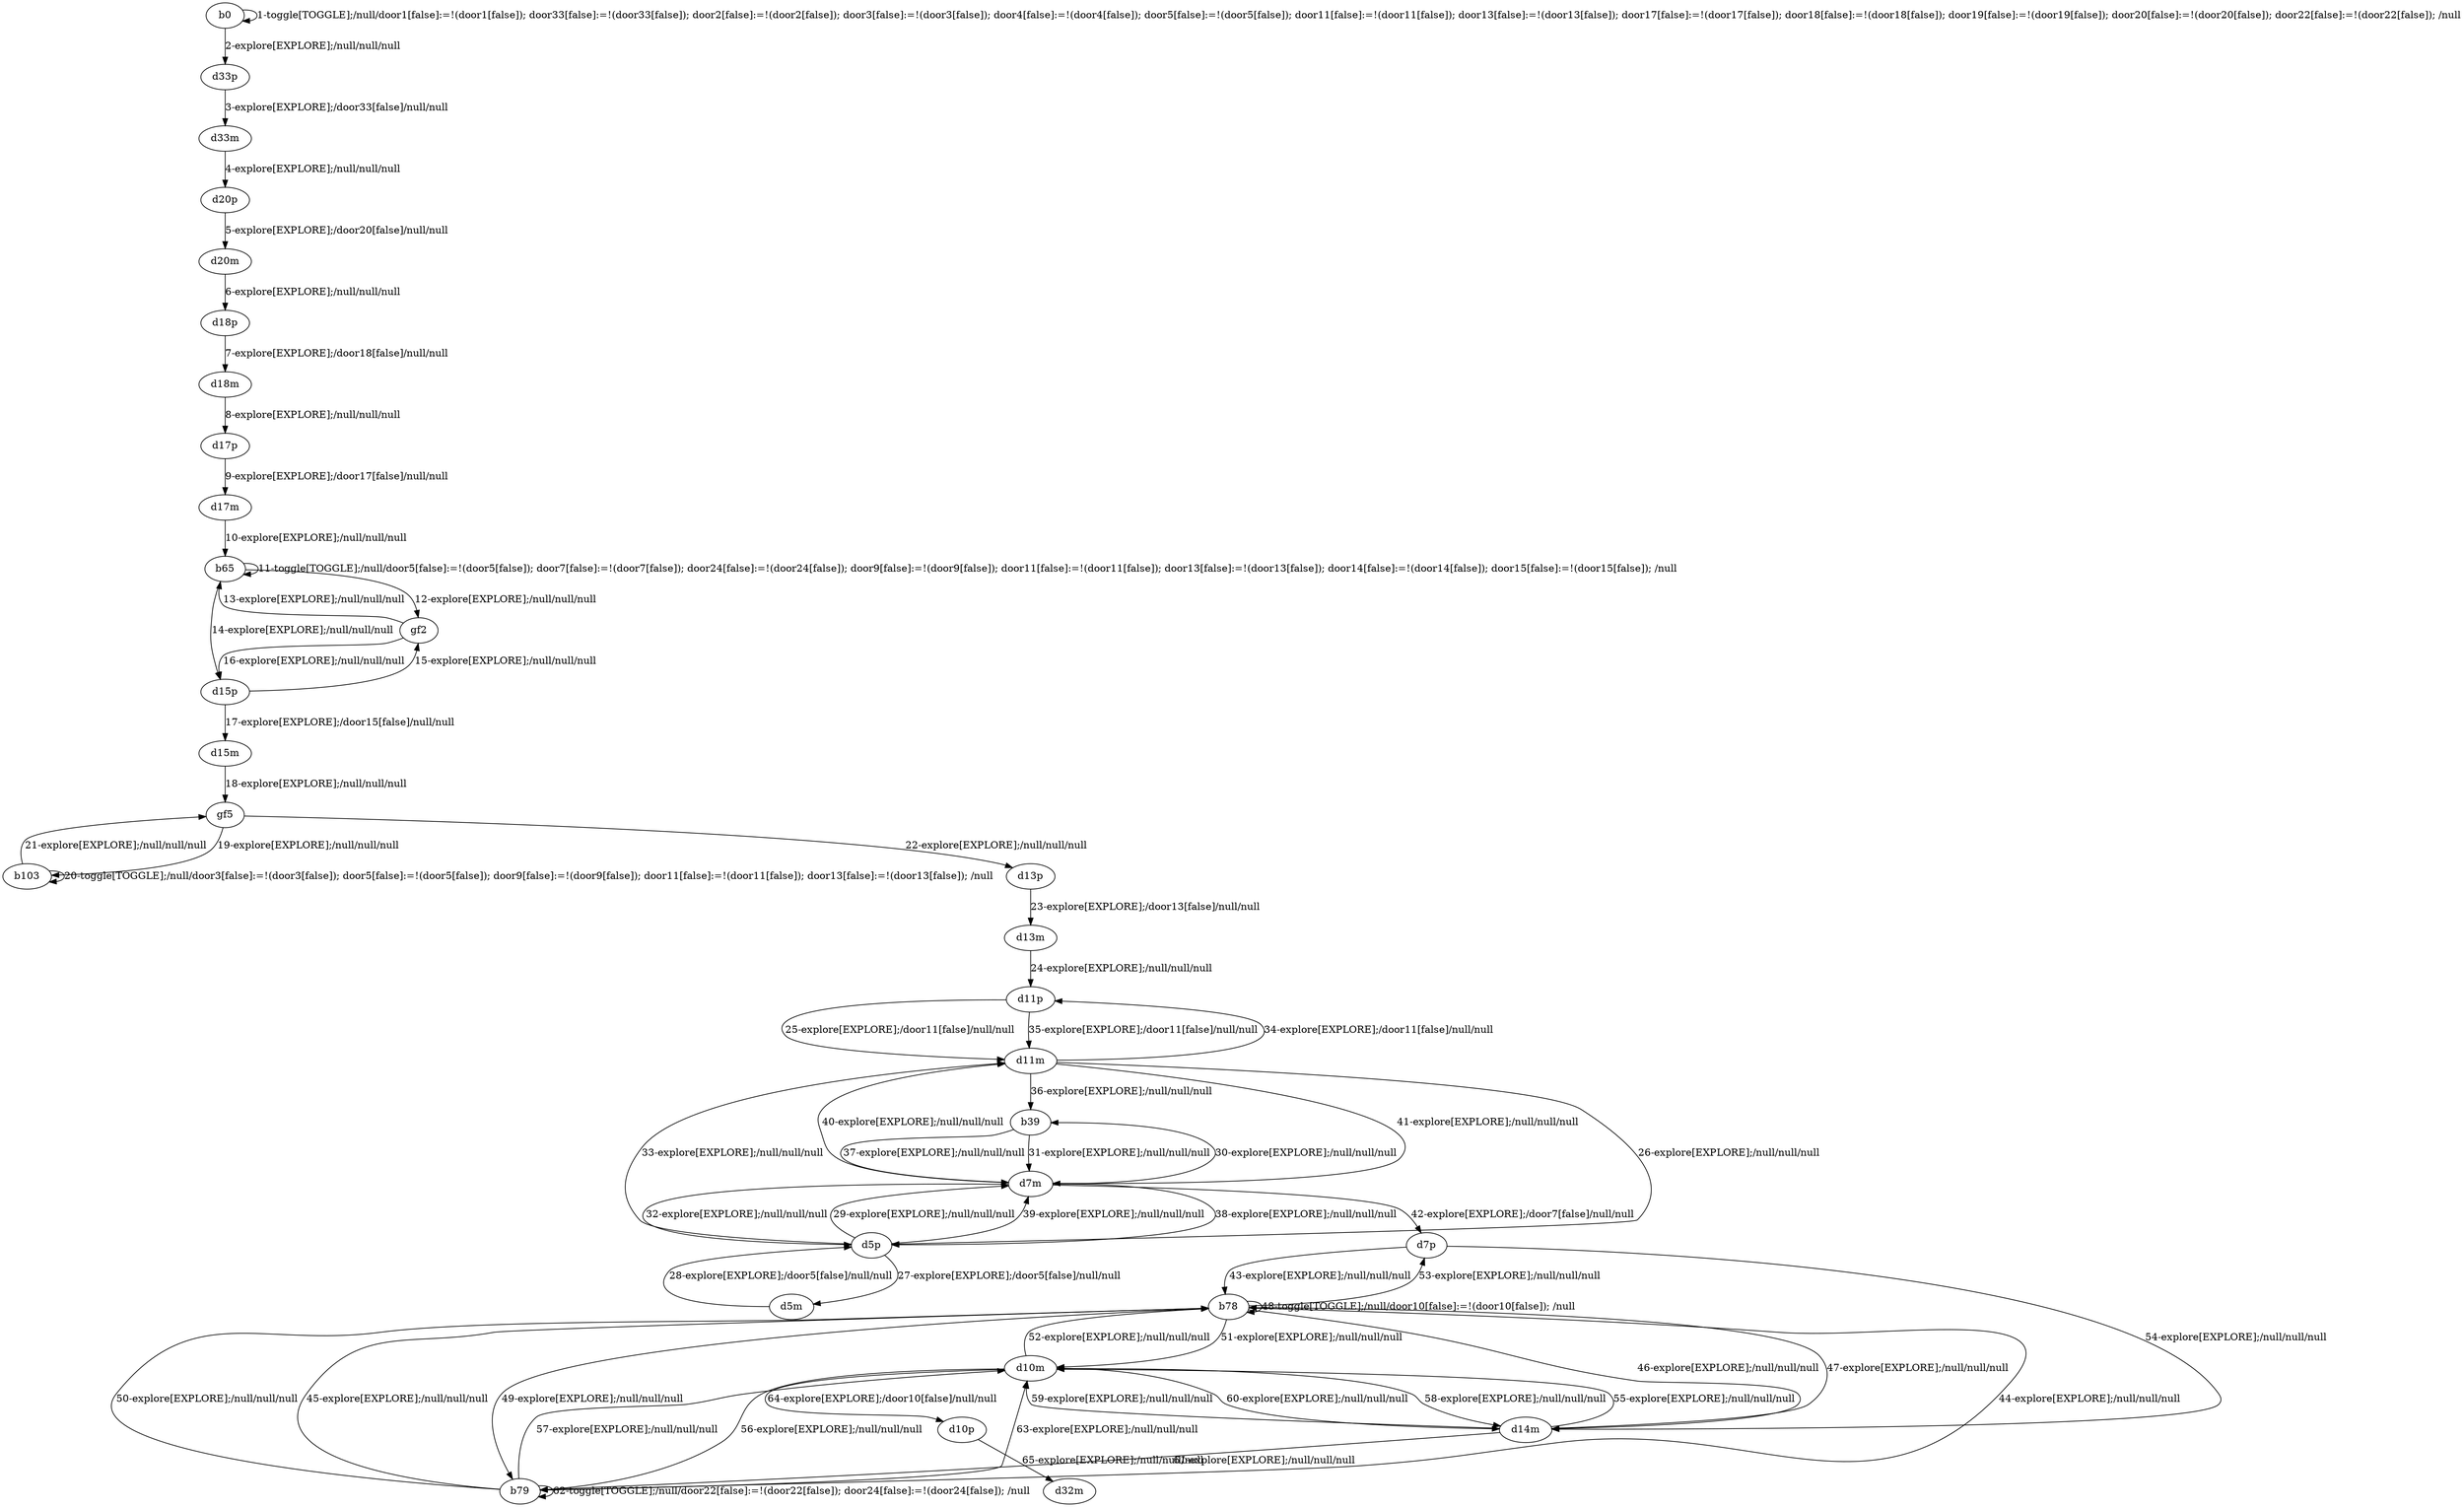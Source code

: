 # Total number of goals covered by this test: 4
# gf5 --> b103
# d5m --> d5p
# d11m --> d11p
# d5p --> d5m

digraph g {
"b0" -> "b0" [label = "1-toggle[TOGGLE];/null/door1[false]:=!(door1[false]); door33[false]:=!(door33[false]); door2[false]:=!(door2[false]); door3[false]:=!(door3[false]); door4[false]:=!(door4[false]); door5[false]:=!(door5[false]); door11[false]:=!(door11[false]); door13[false]:=!(door13[false]); door17[false]:=!(door17[false]); door18[false]:=!(door18[false]); door19[false]:=!(door19[false]); door20[false]:=!(door20[false]); door22[false]:=!(door22[false]); /null"];
"b0" -> "d33p" [label = "2-explore[EXPLORE];/null/null/null"];
"d33p" -> "d33m" [label = "3-explore[EXPLORE];/door33[false]/null/null"];
"d33m" -> "d20p" [label = "4-explore[EXPLORE];/null/null/null"];
"d20p" -> "d20m" [label = "5-explore[EXPLORE];/door20[false]/null/null"];
"d20m" -> "d18p" [label = "6-explore[EXPLORE];/null/null/null"];
"d18p" -> "d18m" [label = "7-explore[EXPLORE];/door18[false]/null/null"];
"d18m" -> "d17p" [label = "8-explore[EXPLORE];/null/null/null"];
"d17p" -> "d17m" [label = "9-explore[EXPLORE];/door17[false]/null/null"];
"d17m" -> "b65" [label = "10-explore[EXPLORE];/null/null/null"];
"b65" -> "b65" [label = "11-toggle[TOGGLE];/null/door5[false]:=!(door5[false]); door7[false]:=!(door7[false]); door24[false]:=!(door24[false]); door9[false]:=!(door9[false]); door11[false]:=!(door11[false]); door13[false]:=!(door13[false]); door14[false]:=!(door14[false]); door15[false]:=!(door15[false]); /null"];
"b65" -> "gf2" [label = "12-explore[EXPLORE];/null/null/null"];
"gf2" -> "b65" [label = "13-explore[EXPLORE];/null/null/null"];
"b65" -> "d15p" [label = "14-explore[EXPLORE];/null/null/null"];
"d15p" -> "gf2" [label = "15-explore[EXPLORE];/null/null/null"];
"gf2" -> "d15p" [label = "16-explore[EXPLORE];/null/null/null"];
"d15p" -> "d15m" [label = "17-explore[EXPLORE];/door15[false]/null/null"];
"d15m" -> "gf5" [label = "18-explore[EXPLORE];/null/null/null"];
"gf5" -> "b103" [label = "19-explore[EXPLORE];/null/null/null"];
"b103" -> "b103" [label = "20-toggle[TOGGLE];/null/door3[false]:=!(door3[false]); door5[false]:=!(door5[false]); door9[false]:=!(door9[false]); door11[false]:=!(door11[false]); door13[false]:=!(door13[false]); /null"];
"b103" -> "gf5" [label = "21-explore[EXPLORE];/null/null/null"];
"gf5" -> "d13p" [label = "22-explore[EXPLORE];/null/null/null"];
"d13p" -> "d13m" [label = "23-explore[EXPLORE];/door13[false]/null/null"];
"d13m" -> "d11p" [label = "24-explore[EXPLORE];/null/null/null"];
"d11p" -> "d11m" [label = "25-explore[EXPLORE];/door11[false]/null/null"];
"d11m" -> "d5p" [label = "26-explore[EXPLORE];/null/null/null"];
"d5p" -> "d5m" [label = "27-explore[EXPLORE];/door5[false]/null/null"];
"d5m" -> "d5p" [label = "28-explore[EXPLORE];/door5[false]/null/null"];
"d5p" -> "d7m" [label = "29-explore[EXPLORE];/null/null/null"];
"d7m" -> "b39" [label = "30-explore[EXPLORE];/null/null/null"];
"b39" -> "d7m" [label = "31-explore[EXPLORE];/null/null/null"];
"d7m" -> "d5p" [label = "32-explore[EXPLORE];/null/null/null"];
"d5p" -> "d11m" [label = "33-explore[EXPLORE];/null/null/null"];
"d11m" -> "d11p" [label = "34-explore[EXPLORE];/door11[false]/null/null"];
"d11p" -> "d11m" [label = "35-explore[EXPLORE];/door11[false]/null/null"];
"d11m" -> "b39" [label = "36-explore[EXPLORE];/null/null/null"];
"b39" -> "d7m" [label = "37-explore[EXPLORE];/null/null/null"];
"d7m" -> "d5p" [label = "38-explore[EXPLORE];/null/null/null"];
"d5p" -> "d7m" [label = "39-explore[EXPLORE];/null/null/null"];
"d7m" -> "d11m" [label = "40-explore[EXPLORE];/null/null/null"];
"d11m" -> "d7m" [label = "41-explore[EXPLORE];/null/null/null"];
"d7m" -> "d7p" [label = "42-explore[EXPLORE];/door7[false]/null/null"];
"d7p" -> "b78" [label = "43-explore[EXPLORE];/null/null/null"];
"b78" -> "b79" [label = "44-explore[EXPLORE];/null/null/null"];
"b79" -> "b78" [label = "45-explore[EXPLORE];/null/null/null"];
"b78" -> "d14m" [label = "46-explore[EXPLORE];/null/null/null"];
"d14m" -> "b78" [label = "47-explore[EXPLORE];/null/null/null"];
"b78" -> "b78" [label = "48-toggle[TOGGLE];/null/door10[false]:=!(door10[false]); /null"];
"b78" -> "b79" [label = "49-explore[EXPLORE];/null/null/null"];
"b79" -> "b78" [label = "50-explore[EXPLORE];/null/null/null"];
"b78" -> "d10m" [label = "51-explore[EXPLORE];/null/null/null"];
"d10m" -> "b78" [label = "52-explore[EXPLORE];/null/null/null"];
"b78" -> "d7p" [label = "53-explore[EXPLORE];/null/null/null"];
"d7p" -> "d14m" [label = "54-explore[EXPLORE];/null/null/null"];
"d14m" -> "d10m" [label = "55-explore[EXPLORE];/null/null/null"];
"d10m" -> "b79" [label = "56-explore[EXPLORE];/null/null/null"];
"b79" -> "d10m" [label = "57-explore[EXPLORE];/null/null/null"];
"d10m" -> "d14m" [label = "58-explore[EXPLORE];/null/null/null"];
"d14m" -> "d10m" [label = "59-explore[EXPLORE];/null/null/null"];
"d10m" -> "d14m" [label = "60-explore[EXPLORE];/null/null/null"];
"d14m" -> "b79" [label = "61-explore[EXPLORE];/null/null/null"];
"b79" -> "b79" [label = "62-toggle[TOGGLE];/null/door22[false]:=!(door22[false]); door24[false]:=!(door24[false]); /null"];
"b79" -> "d10m" [label = "63-explore[EXPLORE];/null/null/null"];
"d10m" -> "d10p" [label = "64-explore[EXPLORE];/door10[false]/null/null"];
"d10p" -> "d32m" [label = "65-explore[EXPLORE];/null/null/null"];
}